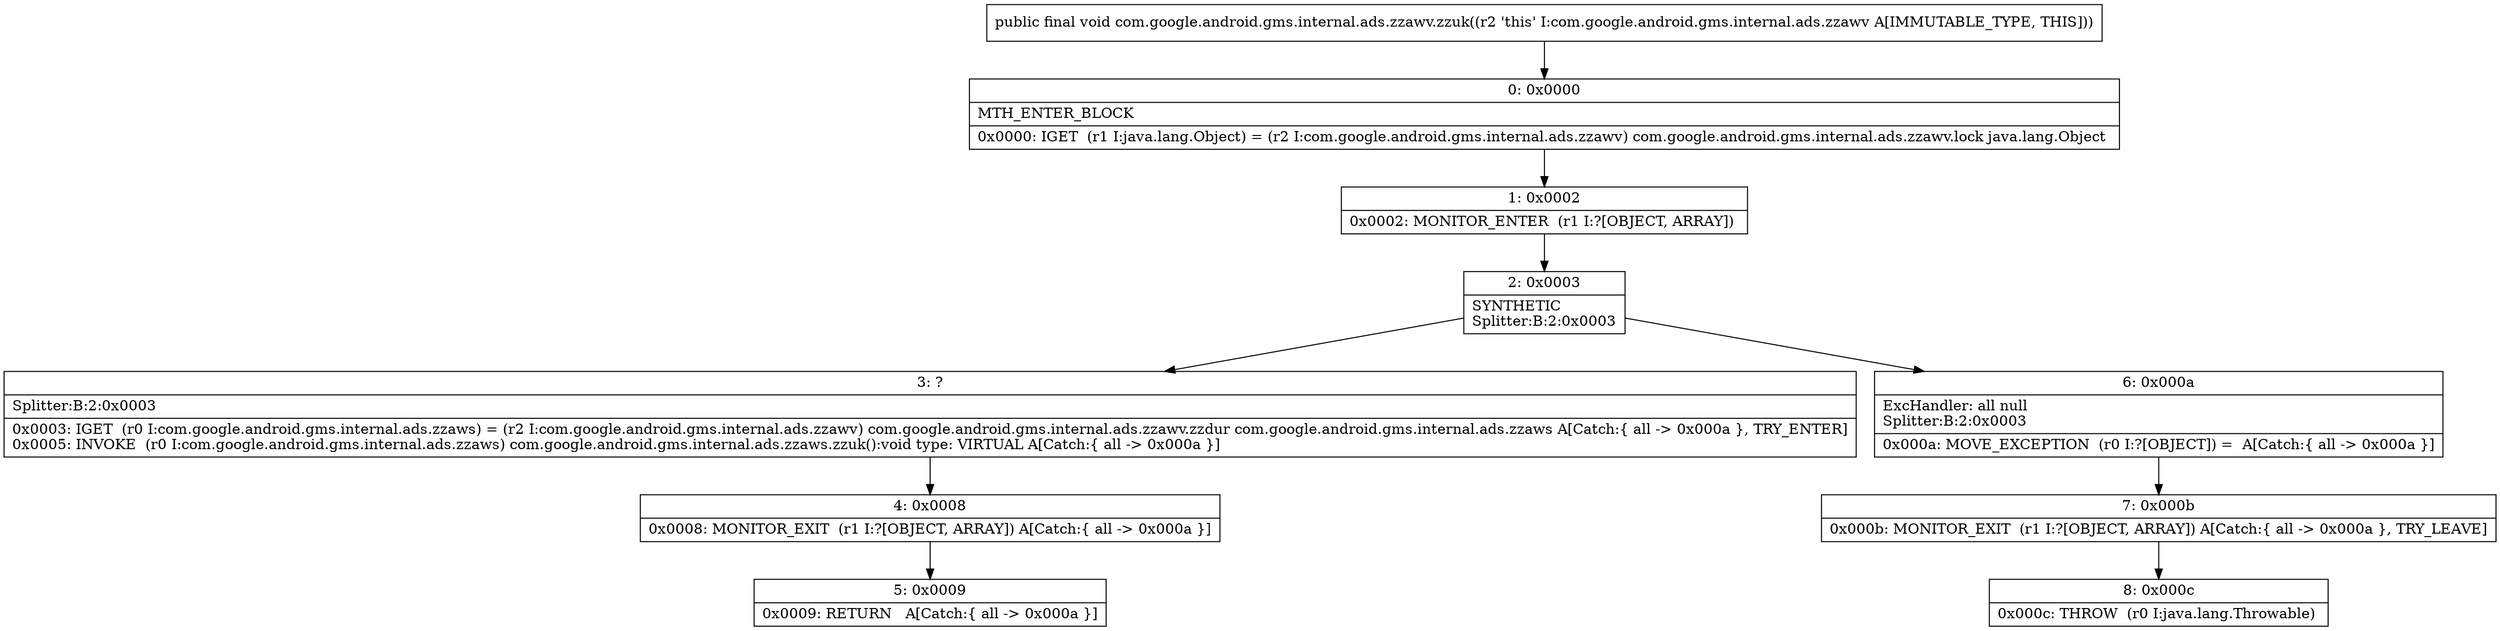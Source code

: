 digraph "CFG forcom.google.android.gms.internal.ads.zzawv.zzuk()V" {
Node_0 [shape=record,label="{0\:\ 0x0000|MTH_ENTER_BLOCK\l|0x0000: IGET  (r1 I:java.lang.Object) = (r2 I:com.google.android.gms.internal.ads.zzawv) com.google.android.gms.internal.ads.zzawv.lock java.lang.Object \l}"];
Node_1 [shape=record,label="{1\:\ 0x0002|0x0002: MONITOR_ENTER  (r1 I:?[OBJECT, ARRAY]) \l}"];
Node_2 [shape=record,label="{2\:\ 0x0003|SYNTHETIC\lSplitter:B:2:0x0003\l}"];
Node_3 [shape=record,label="{3\:\ ?|Splitter:B:2:0x0003\l|0x0003: IGET  (r0 I:com.google.android.gms.internal.ads.zzaws) = (r2 I:com.google.android.gms.internal.ads.zzawv) com.google.android.gms.internal.ads.zzawv.zzdur com.google.android.gms.internal.ads.zzaws A[Catch:\{ all \-\> 0x000a \}, TRY_ENTER]\l0x0005: INVOKE  (r0 I:com.google.android.gms.internal.ads.zzaws) com.google.android.gms.internal.ads.zzaws.zzuk():void type: VIRTUAL A[Catch:\{ all \-\> 0x000a \}]\l}"];
Node_4 [shape=record,label="{4\:\ 0x0008|0x0008: MONITOR_EXIT  (r1 I:?[OBJECT, ARRAY]) A[Catch:\{ all \-\> 0x000a \}]\l}"];
Node_5 [shape=record,label="{5\:\ 0x0009|0x0009: RETURN   A[Catch:\{ all \-\> 0x000a \}]\l}"];
Node_6 [shape=record,label="{6\:\ 0x000a|ExcHandler: all null\lSplitter:B:2:0x0003\l|0x000a: MOVE_EXCEPTION  (r0 I:?[OBJECT]) =  A[Catch:\{ all \-\> 0x000a \}]\l}"];
Node_7 [shape=record,label="{7\:\ 0x000b|0x000b: MONITOR_EXIT  (r1 I:?[OBJECT, ARRAY]) A[Catch:\{ all \-\> 0x000a \}, TRY_LEAVE]\l}"];
Node_8 [shape=record,label="{8\:\ 0x000c|0x000c: THROW  (r0 I:java.lang.Throwable) \l}"];
MethodNode[shape=record,label="{public final void com.google.android.gms.internal.ads.zzawv.zzuk((r2 'this' I:com.google.android.gms.internal.ads.zzawv A[IMMUTABLE_TYPE, THIS])) }"];
MethodNode -> Node_0;
Node_0 -> Node_1;
Node_1 -> Node_2;
Node_2 -> Node_3;
Node_2 -> Node_6;
Node_3 -> Node_4;
Node_4 -> Node_5;
Node_6 -> Node_7;
Node_7 -> Node_8;
}

